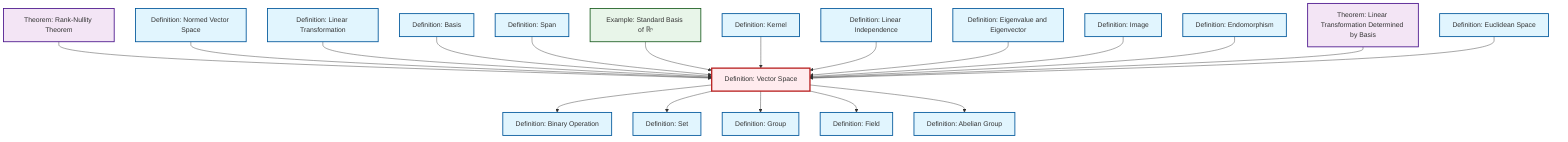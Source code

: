 graph TD
    classDef definition fill:#e1f5fe,stroke:#01579b,stroke-width:2px
    classDef theorem fill:#f3e5f5,stroke:#4a148c,stroke-width:2px
    classDef axiom fill:#fff3e0,stroke:#e65100,stroke-width:2px
    classDef example fill:#e8f5e9,stroke:#1b5e20,stroke-width:2px
    classDef current fill:#ffebee,stroke:#b71c1c,stroke-width:3px
    thm-linear-transformation-basis["Theorem: Linear Transformation Determined by Basis"]:::theorem
    def-linear-transformation["Definition: Linear Transformation"]:::definition
    def-linear-independence["Definition: Linear Independence"]:::definition
    def-normed-vector-space["Definition: Normed Vector Space"]:::definition
    def-span["Definition: Span"]:::definition
    def-endomorphism["Definition: Endomorphism"]:::definition
    def-image["Definition: Image"]:::definition
    def-vector-space["Definition: Vector Space"]:::definition
    def-binary-operation["Definition: Binary Operation"]:::definition
    def-set["Definition: Set"]:::definition
    ex-standard-basis-rn["Example: Standard Basis of ℝⁿ"]:::example
    def-basis["Definition: Basis"]:::definition
    def-field["Definition: Field"]:::definition
    def-abelian-group["Definition: Abelian Group"]:::definition
    def-group["Definition: Group"]:::definition
    def-eigenvalue-eigenvector["Definition: Eigenvalue and Eigenvector"]:::definition
    def-kernel["Definition: Kernel"]:::definition
    thm-rank-nullity["Theorem: Rank-Nullity Theorem"]:::theorem
    def-euclidean-space["Definition: Euclidean Space"]:::definition
    thm-rank-nullity --> def-vector-space
    def-normed-vector-space --> def-vector-space
    def-linear-transformation --> def-vector-space
    def-vector-space --> def-binary-operation
    def-vector-space --> def-set
    def-basis --> def-vector-space
    def-span --> def-vector-space
    ex-standard-basis-rn --> def-vector-space
    def-kernel --> def-vector-space
    def-linear-independence --> def-vector-space
    def-eigenvalue-eigenvector --> def-vector-space
    def-vector-space --> def-group
    def-image --> def-vector-space
    def-vector-space --> def-field
    def-endomorphism --> def-vector-space
    thm-linear-transformation-basis --> def-vector-space
    def-euclidean-space --> def-vector-space
    def-vector-space --> def-abelian-group
    class def-vector-space current